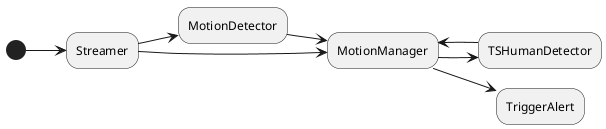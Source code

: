 @startuml workflow

skinparam SequenceMessageAlignment direction
left to right direction

(*) --> "Streamer"
"Streamer" --> "MotionDetector"
"MotionDetector" --> "MotionManager"
"Streamer" --> "MotionManager"
"MotionManager" --> "TSHumanDetector"
"TSHumanDetector" --> "MotionManager"
"MotionManager" --> "TriggerAlert"

@enduml